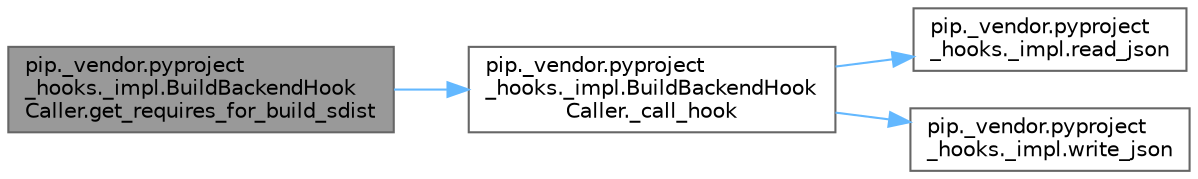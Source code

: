 digraph "pip._vendor.pyproject_hooks._impl.BuildBackendHookCaller.get_requires_for_build_sdist"
{
 // LATEX_PDF_SIZE
  bgcolor="transparent";
  edge [fontname=Helvetica,fontsize=10,labelfontname=Helvetica,labelfontsize=10];
  node [fontname=Helvetica,fontsize=10,shape=box,height=0.2,width=0.4];
  rankdir="LR";
  Node1 [id="Node000001",label="pip._vendor.pyproject\l_hooks._impl.BuildBackendHook\lCaller.get_requires_for_build_sdist",height=0.2,width=0.4,color="gray40", fillcolor="grey60", style="filled", fontcolor="black",tooltip=" "];
  Node1 -> Node2 [id="edge1_Node000001_Node000002",color="steelblue1",style="solid",tooltip=" "];
  Node2 [id="Node000002",label="pip._vendor.pyproject\l_hooks._impl.BuildBackendHook\lCaller._call_hook",height=0.2,width=0.4,color="grey40", fillcolor="white", style="filled",URL="$classpip_1_1__vendor_1_1pyproject__hooks_1_1__impl_1_1_build_backend_hook_caller.html#a2815f2cbc3ae848ed5e727791b22fd7c",tooltip=" "];
  Node2 -> Node3 [id="edge2_Node000002_Node000003",color="steelblue1",style="solid",tooltip=" "];
  Node3 [id="Node000003",label="pip._vendor.pyproject\l_hooks._impl.read_json",height=0.2,width=0.4,color="grey40", fillcolor="white", style="filled",URL="$namespacepip_1_1__vendor_1_1pyproject__hooks_1_1__impl.html#a731bea72269301821f6af281b9f3ec0f",tooltip=" "];
  Node2 -> Node4 [id="edge3_Node000002_Node000004",color="steelblue1",style="solid",tooltip=" "];
  Node4 [id="Node000004",label="pip._vendor.pyproject\l_hooks._impl.write_json",height=0.2,width=0.4,color="grey40", fillcolor="white", style="filled",URL="$namespacepip_1_1__vendor_1_1pyproject__hooks_1_1__impl.html#adb643ac2aaed36ed0d2afacceb262128",tooltip=" "];
}
